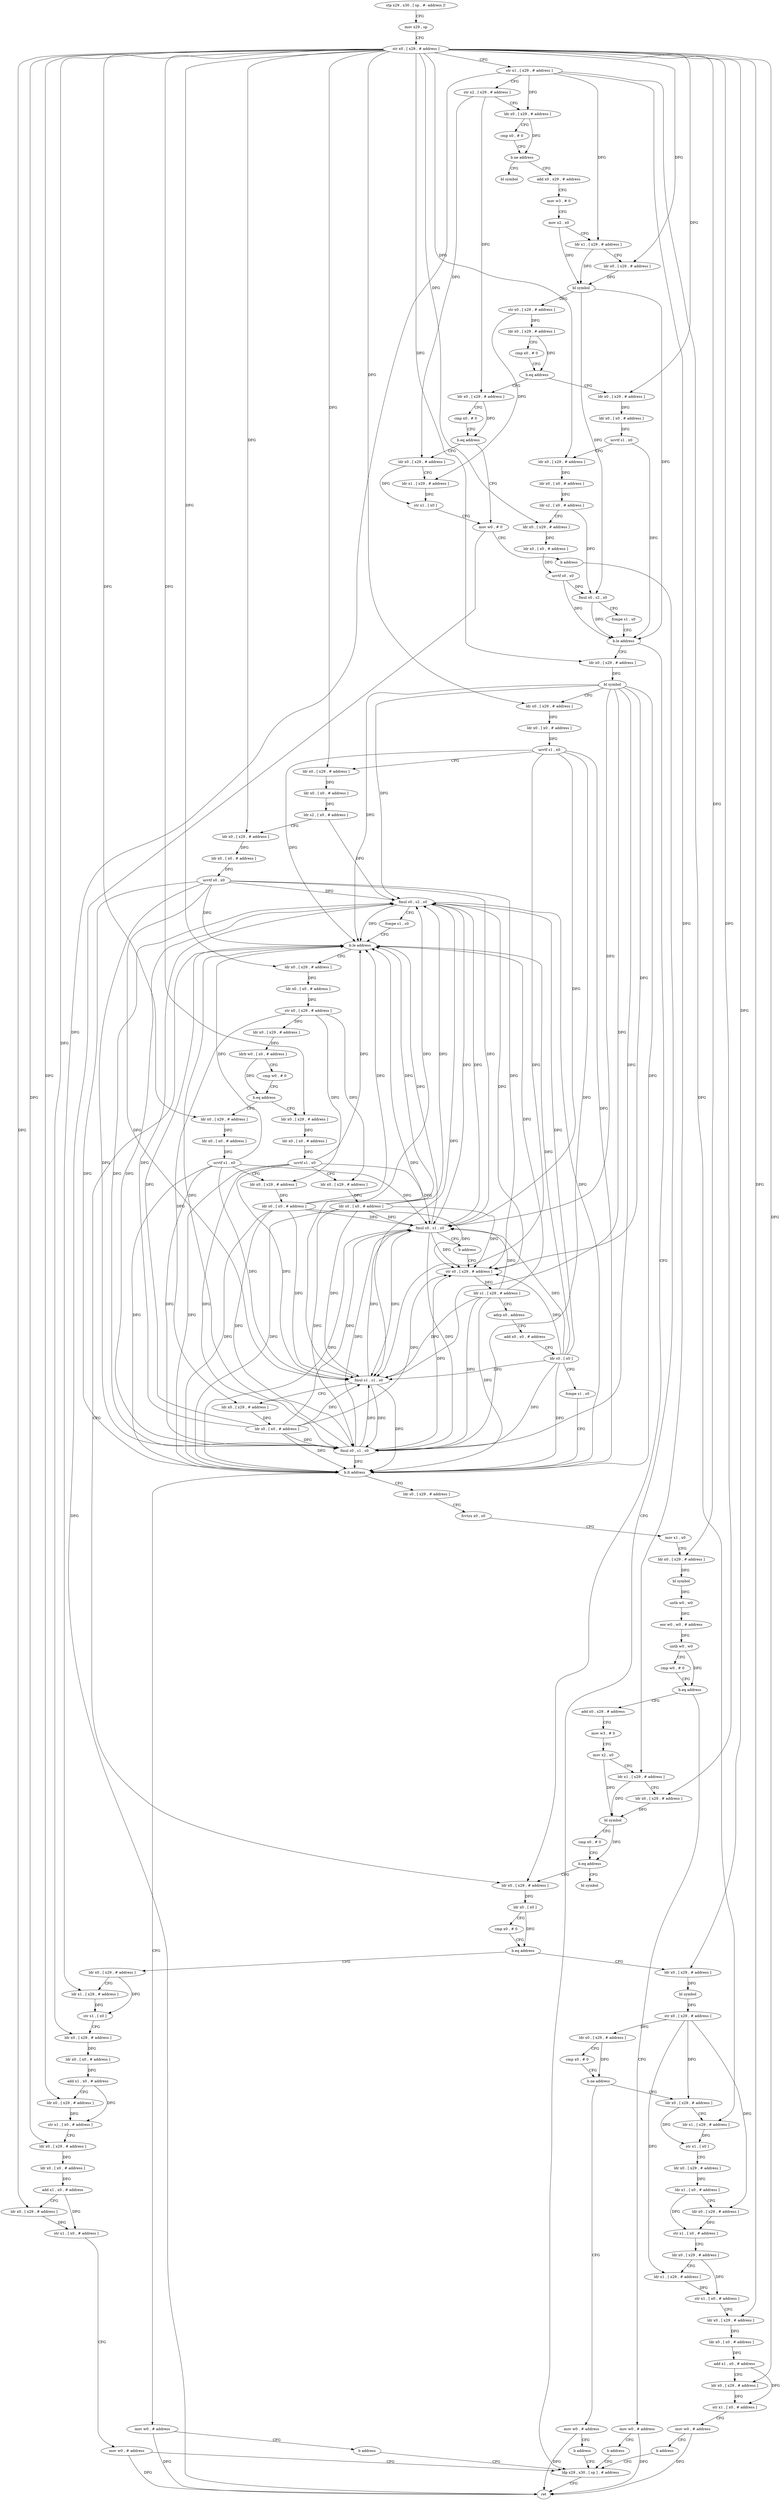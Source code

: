 digraph "func" {
"4320984" [label = "stp x29 , x30 , [ sp , #- address ]!" ]
"4320988" [label = "mov x29 , sp" ]
"4320992" [label = "str x0 , [ x29 , # address ]" ]
"4320996" [label = "str x1 , [ x29 , # address ]" ]
"4321000" [label = "str x2 , [ x29 , # address ]" ]
"4321004" [label = "ldr x0 , [ x29 , # address ]" ]
"4321008" [label = "cmp x0 , # 0" ]
"4321012" [label = "b.ne address" ]
"4321020" [label = "add x0 , x29 , # address" ]
"4321016" [label = "bl symbol" ]
"4321024" [label = "mov w3 , # 0" ]
"4321028" [label = "mov x2 , x0" ]
"4321032" [label = "ldr x1 , [ x29 , # address ]" ]
"4321036" [label = "ldr x0 , [ x29 , # address ]" ]
"4321040" [label = "bl symbol" ]
"4321044" [label = "str x0 , [ x29 , # address ]" ]
"4321048" [label = "ldr x0 , [ x29 , # address ]" ]
"4321052" [label = "cmp x0 , # 0" ]
"4321056" [label = "b.eq address" ]
"4321092" [label = "ldr x0 , [ x29 , # address ]" ]
"4321060" [label = "ldr x0 , [ x29 , # address ]" ]
"4321096" [label = "ldr x0 , [ x0 , # address ]" ]
"4321100" [label = "ucvtf s1 , x0" ]
"4321104" [label = "ldr x0 , [ x29 , # address ]" ]
"4321108" [label = "ldr x0 , [ x0 , # address ]" ]
"4321112" [label = "ldr s2 , [ x0 , # address ]" ]
"4321116" [label = "ldr x0 , [ x29 , # address ]" ]
"4321120" [label = "ldr x0 , [ x0 , # address ]" ]
"4321124" [label = "ucvtf s0 , x0" ]
"4321128" [label = "fmul s0 , s2 , s0" ]
"4321132" [label = "fcmpe s1 , s0" ]
"4321136" [label = "b.le address" ]
"4321408" [label = "ldr x0 , [ x29 , # address ]" ]
"4321140" [label = "ldr x0 , [ x29 , # address ]" ]
"4321064" [label = "cmp x0 , # 0" ]
"4321068" [label = "b.eq address" ]
"4321084" [label = "mov w0 , # 0" ]
"4321072" [label = "ldr x0 , [ x29 , # address ]" ]
"4321412" [label = "ldr x0 , [ x0 ]" ]
"4321416" [label = "cmp x0 , # 0" ]
"4321420" [label = "b.eq address" ]
"4321524" [label = "ldr x0 , [ x29 , # address ]" ]
"4321424" [label = "ldr x0 , [ x29 , # address ]" ]
"4321144" [label = "bl symbol" ]
"4321148" [label = "ldr x0 , [ x29 , # address ]" ]
"4321152" [label = "ldr x0 , [ x0 , # address ]" ]
"4321156" [label = "ucvtf s1 , x0" ]
"4321160" [label = "ldr x0 , [ x29 , # address ]" ]
"4321164" [label = "ldr x0 , [ x0 , # address ]" ]
"4321168" [label = "ldr s2 , [ x0 , # address ]" ]
"4321172" [label = "ldr x0 , [ x29 , # address ]" ]
"4321176" [label = "ldr x0 , [ x0 , # address ]" ]
"4321180" [label = "ucvtf s0 , x0" ]
"4321184" [label = "fmul s0 , s2 , s0" ]
"4321188" [label = "fcmpe s1 , s0" ]
"4321192" [label = "b.le address" ]
"4321196" [label = "ldr x0 , [ x29 , # address ]" ]
"4321088" [label = "b address" ]
"4321580" [label = "ldp x29 , x30 , [ sp ] , # address" ]
"4321076" [label = "ldr x1 , [ x29 , # address ]" ]
"4321080" [label = "str x1 , [ x0 ]" ]
"4321528" [label = "ldr x1 , [ x29 , # address ]" ]
"4321532" [label = "str x1 , [ x0 ]" ]
"4321536" [label = "ldr x0 , [ x29 , # address ]" ]
"4321540" [label = "ldr x0 , [ x0 , # address ]" ]
"4321544" [label = "add x1 , x0 , # address" ]
"4321548" [label = "ldr x0 , [ x29 , # address ]" ]
"4321552" [label = "str x1 , [ x0 , # address ]" ]
"4321556" [label = "ldr x0 , [ x29 , # address ]" ]
"4321560" [label = "ldr x0 , [ x0 , # address ]" ]
"4321564" [label = "add x1 , x0 , # address" ]
"4321568" [label = "ldr x0 , [ x29 , # address ]" ]
"4321572" [label = "str x1 , [ x0 , # address ]" ]
"4321576" [label = "mov w0 , # address" ]
"4321428" [label = "bl symbol" ]
"4321432" [label = "str x0 , [ x29 , # address ]" ]
"4321436" [label = "ldr x0 , [ x29 , # address ]" ]
"4321440" [label = "cmp x0 , # 0" ]
"4321444" [label = "b.ne address" ]
"4321456" [label = "ldr x0 , [ x29 , # address ]" ]
"4321448" [label = "mov w0 , # address" ]
"4321200" [label = "ldr x0 , [ x0 , # address ]" ]
"4321204" [label = "str x0 , [ x29 , # address ]" ]
"4321208" [label = "ldr x0 , [ x29 , # address ]" ]
"4321212" [label = "ldrb w0 , [ x0 , # address ]" ]
"4321216" [label = "cmp w0 , # 0" ]
"4321220" [label = "b.eq address" ]
"4321252" [label = "ldr x0 , [ x29 , # address ]" ]
"4321224" [label = "ldr x0 , [ x29 , # address ]" ]
"4321584" [label = "ret" ]
"4321460" [label = "ldr x1 , [ x29 , # address ]" ]
"4321464" [label = "str x1 , [ x0 ]" ]
"4321468" [label = "ldr x0 , [ x29 , # address ]" ]
"4321472" [label = "ldr x1 , [ x0 , # address ]" ]
"4321476" [label = "ldr x0 , [ x29 , # address ]" ]
"4321480" [label = "str x1 , [ x0 , # address ]" ]
"4321484" [label = "ldr x0 , [ x29 , # address ]" ]
"4321488" [label = "ldr x1 , [ x29 , # address ]" ]
"4321492" [label = "str x1 , [ x0 , # address ]" ]
"4321496" [label = "ldr x0 , [ x29 , # address ]" ]
"4321500" [label = "ldr x0 , [ x0 , # address ]" ]
"4321504" [label = "add x1 , x0 , # address" ]
"4321508" [label = "ldr x0 , [ x29 , # address ]" ]
"4321512" [label = "str x1 , [ x0 , # address ]" ]
"4321516" [label = "mov w0 , # address" ]
"4321520" [label = "b address" ]
"4321452" [label = "b address" ]
"4321256" [label = "ldr x0 , [ x0 , # address ]" ]
"4321260" [label = "ucvtf s1 , x0" ]
"4321264" [label = "ldr x0 , [ x29 , # address ]" ]
"4321268" [label = "ldr s0 , [ x0 , # address ]" ]
"4321272" [label = "fmul s1 , s1 , s0" ]
"4321276" [label = "ldr x0 , [ x29 , # address ]" ]
"4321280" [label = "ldr s0 , [ x0 , # address ]" ]
"4321284" [label = "fmul s0 , s1 , s0" ]
"4321288" [label = "str s0 , [ x29 , # address ]" ]
"4321228" [label = "ldr x0 , [ x0 , # address ]" ]
"4321232" [label = "ucvtf s1 , x0" ]
"4321236" [label = "ldr x0 , [ x29 , # address ]" ]
"4321240" [label = "ldr s0 , [ x0 , # address ]" ]
"4321244" [label = "fmul s0 , s1 , s0" ]
"4321248" [label = "b address" ]
"4321324" [label = "ldr s0 , [ x29 , # address ]" ]
"4321328" [label = "fcvtzu x0 , s0" ]
"4321332" [label = "mov x1 , x0" ]
"4321336" [label = "ldr x0 , [ x29 , # address ]" ]
"4321340" [label = "bl symbol" ]
"4321344" [label = "uxtb w0 , w0" ]
"4321348" [label = "eor w0 , w0 , # address" ]
"4321352" [label = "uxtb w0 , w0" ]
"4321356" [label = "cmp w0 , # 0" ]
"4321360" [label = "b.eq address" ]
"4321372" [label = "add x0 , x29 , # address" ]
"4321364" [label = "mov w0 , # address" ]
"4321316" [label = "mov w0 , # address" ]
"4321320" [label = "b address" ]
"4321292" [label = "ldr s1 , [ x29 , # address ]" ]
"4321296" [label = "adrp x0 , address" ]
"4321300" [label = "add x0 , x0 , # address" ]
"4321304" [label = "ldr s0 , [ x0 ]" ]
"4321308" [label = "fcmpe s1 , s0" ]
"4321312" [label = "b.lt address" ]
"4321376" [label = "mov w3 , # 0" ]
"4321380" [label = "mov x2 , x0" ]
"4321384" [label = "ldr x1 , [ x29 , # address ]" ]
"4321388" [label = "ldr x0 , [ x29 , # address ]" ]
"4321392" [label = "bl symbol" ]
"4321396" [label = "cmp x0 , # 0" ]
"4321400" [label = "b.eq address" ]
"4321404" [label = "bl symbol" ]
"4321368" [label = "b address" ]
"4320984" -> "4320988" [ label = "CFG" ]
"4320988" -> "4320992" [ label = "CFG" ]
"4320992" -> "4320996" [ label = "CFG" ]
"4320992" -> "4321036" [ label = "DFG" ]
"4320992" -> "4321092" [ label = "DFG" ]
"4320992" -> "4321104" [ label = "DFG" ]
"4320992" -> "4321116" [ label = "DFG" ]
"4320992" -> "4321140" [ label = "DFG" ]
"4320992" -> "4321148" [ label = "DFG" ]
"4320992" -> "4321160" [ label = "DFG" ]
"4320992" -> "4321172" [ label = "DFG" ]
"4320992" -> "4321536" [ label = "DFG" ]
"4320992" -> "4321548" [ label = "DFG" ]
"4320992" -> "4321556" [ label = "DFG" ]
"4320992" -> "4321568" [ label = "DFG" ]
"4320992" -> "4321424" [ label = "DFG" ]
"4320992" -> "4321196" [ label = "DFG" ]
"4320992" -> "4321496" [ label = "DFG" ]
"4320992" -> "4321508" [ label = "DFG" ]
"4320992" -> "4321252" [ label = "DFG" ]
"4320992" -> "4321224" [ label = "DFG" ]
"4320992" -> "4321336" [ label = "DFG" ]
"4320992" -> "4321388" [ label = "DFG" ]
"4320996" -> "4321000" [ label = "CFG" ]
"4320996" -> "4321004" [ label = "DFG" ]
"4320996" -> "4321032" [ label = "DFG" ]
"4320996" -> "4321528" [ label = "DFG" ]
"4320996" -> "4321460" [ label = "DFG" ]
"4320996" -> "4321384" [ label = "DFG" ]
"4321000" -> "4321004" [ label = "CFG" ]
"4321000" -> "4321060" [ label = "DFG" ]
"4321000" -> "4321072" [ label = "DFG" ]
"4321004" -> "4321008" [ label = "CFG" ]
"4321004" -> "4321012" [ label = "DFG" ]
"4321008" -> "4321012" [ label = "CFG" ]
"4321012" -> "4321020" [ label = "CFG" ]
"4321012" -> "4321016" [ label = "CFG" ]
"4321020" -> "4321024" [ label = "CFG" ]
"4321024" -> "4321028" [ label = "CFG" ]
"4321028" -> "4321032" [ label = "CFG" ]
"4321028" -> "4321040" [ label = "DFG" ]
"4321032" -> "4321036" [ label = "CFG" ]
"4321032" -> "4321040" [ label = "DFG" ]
"4321036" -> "4321040" [ label = "DFG" ]
"4321040" -> "4321044" [ label = "DFG" ]
"4321040" -> "4321128" [ label = "DFG" ]
"4321040" -> "4321136" [ label = "DFG" ]
"4321044" -> "4321048" [ label = "DFG" ]
"4321044" -> "4321076" [ label = "DFG" ]
"4321048" -> "4321052" [ label = "CFG" ]
"4321048" -> "4321056" [ label = "DFG" ]
"4321052" -> "4321056" [ label = "CFG" ]
"4321056" -> "4321092" [ label = "CFG" ]
"4321056" -> "4321060" [ label = "CFG" ]
"4321092" -> "4321096" [ label = "DFG" ]
"4321060" -> "4321064" [ label = "CFG" ]
"4321060" -> "4321068" [ label = "DFG" ]
"4321096" -> "4321100" [ label = "DFG" ]
"4321100" -> "4321104" [ label = "CFG" ]
"4321100" -> "4321136" [ label = "DFG" ]
"4321104" -> "4321108" [ label = "DFG" ]
"4321108" -> "4321112" [ label = "DFG" ]
"4321112" -> "4321116" [ label = "CFG" ]
"4321112" -> "4321128" [ label = "DFG" ]
"4321116" -> "4321120" [ label = "DFG" ]
"4321120" -> "4321124" [ label = "DFG" ]
"4321124" -> "4321128" [ label = "DFG" ]
"4321124" -> "4321136" [ label = "DFG" ]
"4321128" -> "4321132" [ label = "CFG" ]
"4321128" -> "4321136" [ label = "DFG" ]
"4321132" -> "4321136" [ label = "CFG" ]
"4321136" -> "4321408" [ label = "CFG" ]
"4321136" -> "4321140" [ label = "CFG" ]
"4321408" -> "4321412" [ label = "DFG" ]
"4321140" -> "4321144" [ label = "DFG" ]
"4321064" -> "4321068" [ label = "CFG" ]
"4321068" -> "4321084" [ label = "CFG" ]
"4321068" -> "4321072" [ label = "CFG" ]
"4321084" -> "4321088" [ label = "CFG" ]
"4321084" -> "4321584" [ label = "DFG" ]
"4321072" -> "4321076" [ label = "CFG" ]
"4321072" -> "4321080" [ label = "DFG" ]
"4321412" -> "4321416" [ label = "CFG" ]
"4321412" -> "4321420" [ label = "DFG" ]
"4321416" -> "4321420" [ label = "CFG" ]
"4321420" -> "4321524" [ label = "CFG" ]
"4321420" -> "4321424" [ label = "CFG" ]
"4321524" -> "4321528" [ label = "CFG" ]
"4321524" -> "4321532" [ label = "DFG" ]
"4321424" -> "4321428" [ label = "DFG" ]
"4321144" -> "4321148" [ label = "CFG" ]
"4321144" -> "4321184" [ label = "DFG" ]
"4321144" -> "4321192" [ label = "DFG" ]
"4321144" -> "4321272" [ label = "DFG" ]
"4321144" -> "4321284" [ label = "DFG" ]
"4321144" -> "4321244" [ label = "DFG" ]
"4321144" -> "4321288" [ label = "DFG" ]
"4321144" -> "4321312" [ label = "DFG" ]
"4321148" -> "4321152" [ label = "DFG" ]
"4321152" -> "4321156" [ label = "DFG" ]
"4321156" -> "4321160" [ label = "CFG" ]
"4321156" -> "4321192" [ label = "DFG" ]
"4321156" -> "4321272" [ label = "DFG" ]
"4321156" -> "4321284" [ label = "DFG" ]
"4321156" -> "4321244" [ label = "DFG" ]
"4321156" -> "4321312" [ label = "DFG" ]
"4321160" -> "4321164" [ label = "DFG" ]
"4321164" -> "4321168" [ label = "DFG" ]
"4321168" -> "4321172" [ label = "CFG" ]
"4321168" -> "4321184" [ label = "DFG" ]
"4321172" -> "4321176" [ label = "DFG" ]
"4321176" -> "4321180" [ label = "DFG" ]
"4321180" -> "4321184" [ label = "DFG" ]
"4321180" -> "4321192" [ label = "DFG" ]
"4321180" -> "4321272" [ label = "DFG" ]
"4321180" -> "4321284" [ label = "DFG" ]
"4321180" -> "4321244" [ label = "DFG" ]
"4321180" -> "4321288" [ label = "DFG" ]
"4321180" -> "4321312" [ label = "DFG" ]
"4321184" -> "4321188" [ label = "CFG" ]
"4321184" -> "4321192" [ label = "DFG" ]
"4321184" -> "4321272" [ label = "DFG" ]
"4321184" -> "4321284" [ label = "DFG" ]
"4321184" -> "4321244" [ label = "DFG" ]
"4321184" -> "4321288" [ label = "DFG" ]
"4321184" -> "4321312" [ label = "DFG" ]
"4321188" -> "4321192" [ label = "CFG" ]
"4321192" -> "4321408" [ label = "CFG" ]
"4321192" -> "4321196" [ label = "CFG" ]
"4321196" -> "4321200" [ label = "DFG" ]
"4321088" -> "4321580" [ label = "CFG" ]
"4321580" -> "4321584" [ label = "CFG" ]
"4321076" -> "4321080" [ label = "DFG" ]
"4321080" -> "4321084" [ label = "CFG" ]
"4321528" -> "4321532" [ label = "DFG" ]
"4321532" -> "4321536" [ label = "CFG" ]
"4321536" -> "4321540" [ label = "DFG" ]
"4321540" -> "4321544" [ label = "DFG" ]
"4321544" -> "4321548" [ label = "CFG" ]
"4321544" -> "4321552" [ label = "DFG" ]
"4321548" -> "4321552" [ label = "DFG" ]
"4321552" -> "4321556" [ label = "CFG" ]
"4321556" -> "4321560" [ label = "DFG" ]
"4321560" -> "4321564" [ label = "DFG" ]
"4321564" -> "4321568" [ label = "CFG" ]
"4321564" -> "4321572" [ label = "DFG" ]
"4321568" -> "4321572" [ label = "DFG" ]
"4321572" -> "4321576" [ label = "CFG" ]
"4321576" -> "4321580" [ label = "CFG" ]
"4321576" -> "4321584" [ label = "DFG" ]
"4321428" -> "4321432" [ label = "DFG" ]
"4321432" -> "4321436" [ label = "DFG" ]
"4321432" -> "4321456" [ label = "DFG" ]
"4321432" -> "4321476" [ label = "DFG" ]
"4321432" -> "4321488" [ label = "DFG" ]
"4321436" -> "4321440" [ label = "CFG" ]
"4321436" -> "4321444" [ label = "DFG" ]
"4321440" -> "4321444" [ label = "CFG" ]
"4321444" -> "4321456" [ label = "CFG" ]
"4321444" -> "4321448" [ label = "CFG" ]
"4321456" -> "4321460" [ label = "CFG" ]
"4321456" -> "4321464" [ label = "DFG" ]
"4321448" -> "4321452" [ label = "CFG" ]
"4321448" -> "4321584" [ label = "DFG" ]
"4321200" -> "4321204" [ label = "DFG" ]
"4321204" -> "4321208" [ label = "DFG" ]
"4321204" -> "4321264" [ label = "DFG" ]
"4321204" -> "4321276" [ label = "DFG" ]
"4321204" -> "4321236" [ label = "DFG" ]
"4321208" -> "4321212" [ label = "DFG" ]
"4321212" -> "4321216" [ label = "CFG" ]
"4321212" -> "4321220" [ label = "DFG" ]
"4321216" -> "4321220" [ label = "CFG" ]
"4321220" -> "4321252" [ label = "CFG" ]
"4321220" -> "4321224" [ label = "CFG" ]
"4321252" -> "4321256" [ label = "DFG" ]
"4321224" -> "4321228" [ label = "DFG" ]
"4321460" -> "4321464" [ label = "DFG" ]
"4321464" -> "4321468" [ label = "CFG" ]
"4321468" -> "4321472" [ label = "DFG" ]
"4321472" -> "4321476" [ label = "CFG" ]
"4321472" -> "4321480" [ label = "DFG" ]
"4321476" -> "4321480" [ label = "DFG" ]
"4321480" -> "4321484" [ label = "CFG" ]
"4321484" -> "4321488" [ label = "CFG" ]
"4321484" -> "4321492" [ label = "DFG" ]
"4321488" -> "4321492" [ label = "DFG" ]
"4321492" -> "4321496" [ label = "CFG" ]
"4321496" -> "4321500" [ label = "DFG" ]
"4321500" -> "4321504" [ label = "DFG" ]
"4321504" -> "4321508" [ label = "CFG" ]
"4321504" -> "4321512" [ label = "DFG" ]
"4321508" -> "4321512" [ label = "DFG" ]
"4321512" -> "4321516" [ label = "CFG" ]
"4321516" -> "4321520" [ label = "CFG" ]
"4321516" -> "4321584" [ label = "DFG" ]
"4321520" -> "4321580" [ label = "CFG" ]
"4321452" -> "4321580" [ label = "CFG" ]
"4321256" -> "4321260" [ label = "DFG" ]
"4321260" -> "4321264" [ label = "CFG" ]
"4321260" -> "4321192" [ label = "DFG" ]
"4321260" -> "4321272" [ label = "DFG" ]
"4321260" -> "4321284" [ label = "DFG" ]
"4321260" -> "4321244" [ label = "DFG" ]
"4321260" -> "4321312" [ label = "DFG" ]
"4321264" -> "4321268" [ label = "DFG" ]
"4321268" -> "4321272" [ label = "DFG" ]
"4321268" -> "4321184" [ label = "DFG" ]
"4321268" -> "4321192" [ label = "DFG" ]
"4321268" -> "4321284" [ label = "DFG" ]
"4321268" -> "4321244" [ label = "DFG" ]
"4321268" -> "4321288" [ label = "DFG" ]
"4321268" -> "4321312" [ label = "DFG" ]
"4321272" -> "4321276" [ label = "CFG" ]
"4321272" -> "4321192" [ label = "DFG" ]
"4321272" -> "4321284" [ label = "DFG" ]
"4321272" -> "4321244" [ label = "DFG" ]
"4321272" -> "4321312" [ label = "DFG" ]
"4321276" -> "4321280" [ label = "DFG" ]
"4321280" -> "4321284" [ label = "DFG" ]
"4321280" -> "4321184" [ label = "DFG" ]
"4321280" -> "4321192" [ label = "DFG" ]
"4321280" -> "4321272" [ label = "DFG" ]
"4321280" -> "4321244" [ label = "DFG" ]
"4321280" -> "4321288" [ label = "DFG" ]
"4321280" -> "4321312" [ label = "DFG" ]
"4321284" -> "4321288" [ label = "DFG" ]
"4321284" -> "4321184" [ label = "DFG" ]
"4321284" -> "4321192" [ label = "DFG" ]
"4321284" -> "4321272" [ label = "DFG" ]
"4321284" -> "4321244" [ label = "DFG" ]
"4321284" -> "4321312" [ label = "DFG" ]
"4321288" -> "4321292" [ label = "DFG" ]
"4321228" -> "4321232" [ label = "DFG" ]
"4321232" -> "4321236" [ label = "CFG" ]
"4321232" -> "4321192" [ label = "DFG" ]
"4321232" -> "4321272" [ label = "DFG" ]
"4321232" -> "4321284" [ label = "DFG" ]
"4321232" -> "4321244" [ label = "DFG" ]
"4321232" -> "4321312" [ label = "DFG" ]
"4321236" -> "4321240" [ label = "DFG" ]
"4321240" -> "4321244" [ label = "DFG" ]
"4321240" -> "4321184" [ label = "DFG" ]
"4321240" -> "4321192" [ label = "DFG" ]
"4321240" -> "4321272" [ label = "DFG" ]
"4321240" -> "4321284" [ label = "DFG" ]
"4321240" -> "4321288" [ label = "DFG" ]
"4321240" -> "4321312" [ label = "DFG" ]
"4321244" -> "4321248" [ label = "CFG" ]
"4321244" -> "4321184" [ label = "DFG" ]
"4321244" -> "4321192" [ label = "DFG" ]
"4321244" -> "4321272" [ label = "DFG" ]
"4321244" -> "4321284" [ label = "DFG" ]
"4321244" -> "4321288" [ label = "DFG" ]
"4321244" -> "4321312" [ label = "DFG" ]
"4321248" -> "4321288" [ label = "CFG" ]
"4321324" -> "4321328" [ label = "CFG" ]
"4321328" -> "4321332" [ label = "CFG" ]
"4321332" -> "4321336" [ label = "CFG" ]
"4321336" -> "4321340" [ label = "DFG" ]
"4321340" -> "4321344" [ label = "DFG" ]
"4321344" -> "4321348" [ label = "DFG" ]
"4321348" -> "4321352" [ label = "DFG" ]
"4321352" -> "4321356" [ label = "CFG" ]
"4321352" -> "4321360" [ label = "DFG" ]
"4321356" -> "4321360" [ label = "CFG" ]
"4321360" -> "4321372" [ label = "CFG" ]
"4321360" -> "4321364" [ label = "CFG" ]
"4321372" -> "4321376" [ label = "CFG" ]
"4321364" -> "4321368" [ label = "CFG" ]
"4321364" -> "4321584" [ label = "DFG" ]
"4321316" -> "4321320" [ label = "CFG" ]
"4321316" -> "4321584" [ label = "DFG" ]
"4321320" -> "4321580" [ label = "CFG" ]
"4321292" -> "4321296" [ label = "CFG" ]
"4321292" -> "4321192" [ label = "DFG" ]
"4321292" -> "4321272" [ label = "DFG" ]
"4321292" -> "4321284" [ label = "DFG" ]
"4321292" -> "4321244" [ label = "DFG" ]
"4321292" -> "4321312" [ label = "DFG" ]
"4321296" -> "4321300" [ label = "CFG" ]
"4321300" -> "4321304" [ label = "CFG" ]
"4321304" -> "4321308" [ label = "CFG" ]
"4321304" -> "4321184" [ label = "DFG" ]
"4321304" -> "4321192" [ label = "DFG" ]
"4321304" -> "4321272" [ label = "DFG" ]
"4321304" -> "4321284" [ label = "DFG" ]
"4321304" -> "4321244" [ label = "DFG" ]
"4321304" -> "4321288" [ label = "DFG" ]
"4321304" -> "4321312" [ label = "DFG" ]
"4321308" -> "4321312" [ label = "CFG" ]
"4321312" -> "4321324" [ label = "CFG" ]
"4321312" -> "4321316" [ label = "CFG" ]
"4321376" -> "4321380" [ label = "CFG" ]
"4321380" -> "4321384" [ label = "CFG" ]
"4321380" -> "4321392" [ label = "DFG" ]
"4321384" -> "4321388" [ label = "CFG" ]
"4321384" -> "4321392" [ label = "DFG" ]
"4321388" -> "4321392" [ label = "DFG" ]
"4321392" -> "4321396" [ label = "CFG" ]
"4321392" -> "4321400" [ label = "DFG" ]
"4321396" -> "4321400" [ label = "CFG" ]
"4321400" -> "4321408" [ label = "CFG" ]
"4321400" -> "4321404" [ label = "CFG" ]
"4321368" -> "4321580" [ label = "CFG" ]
}
